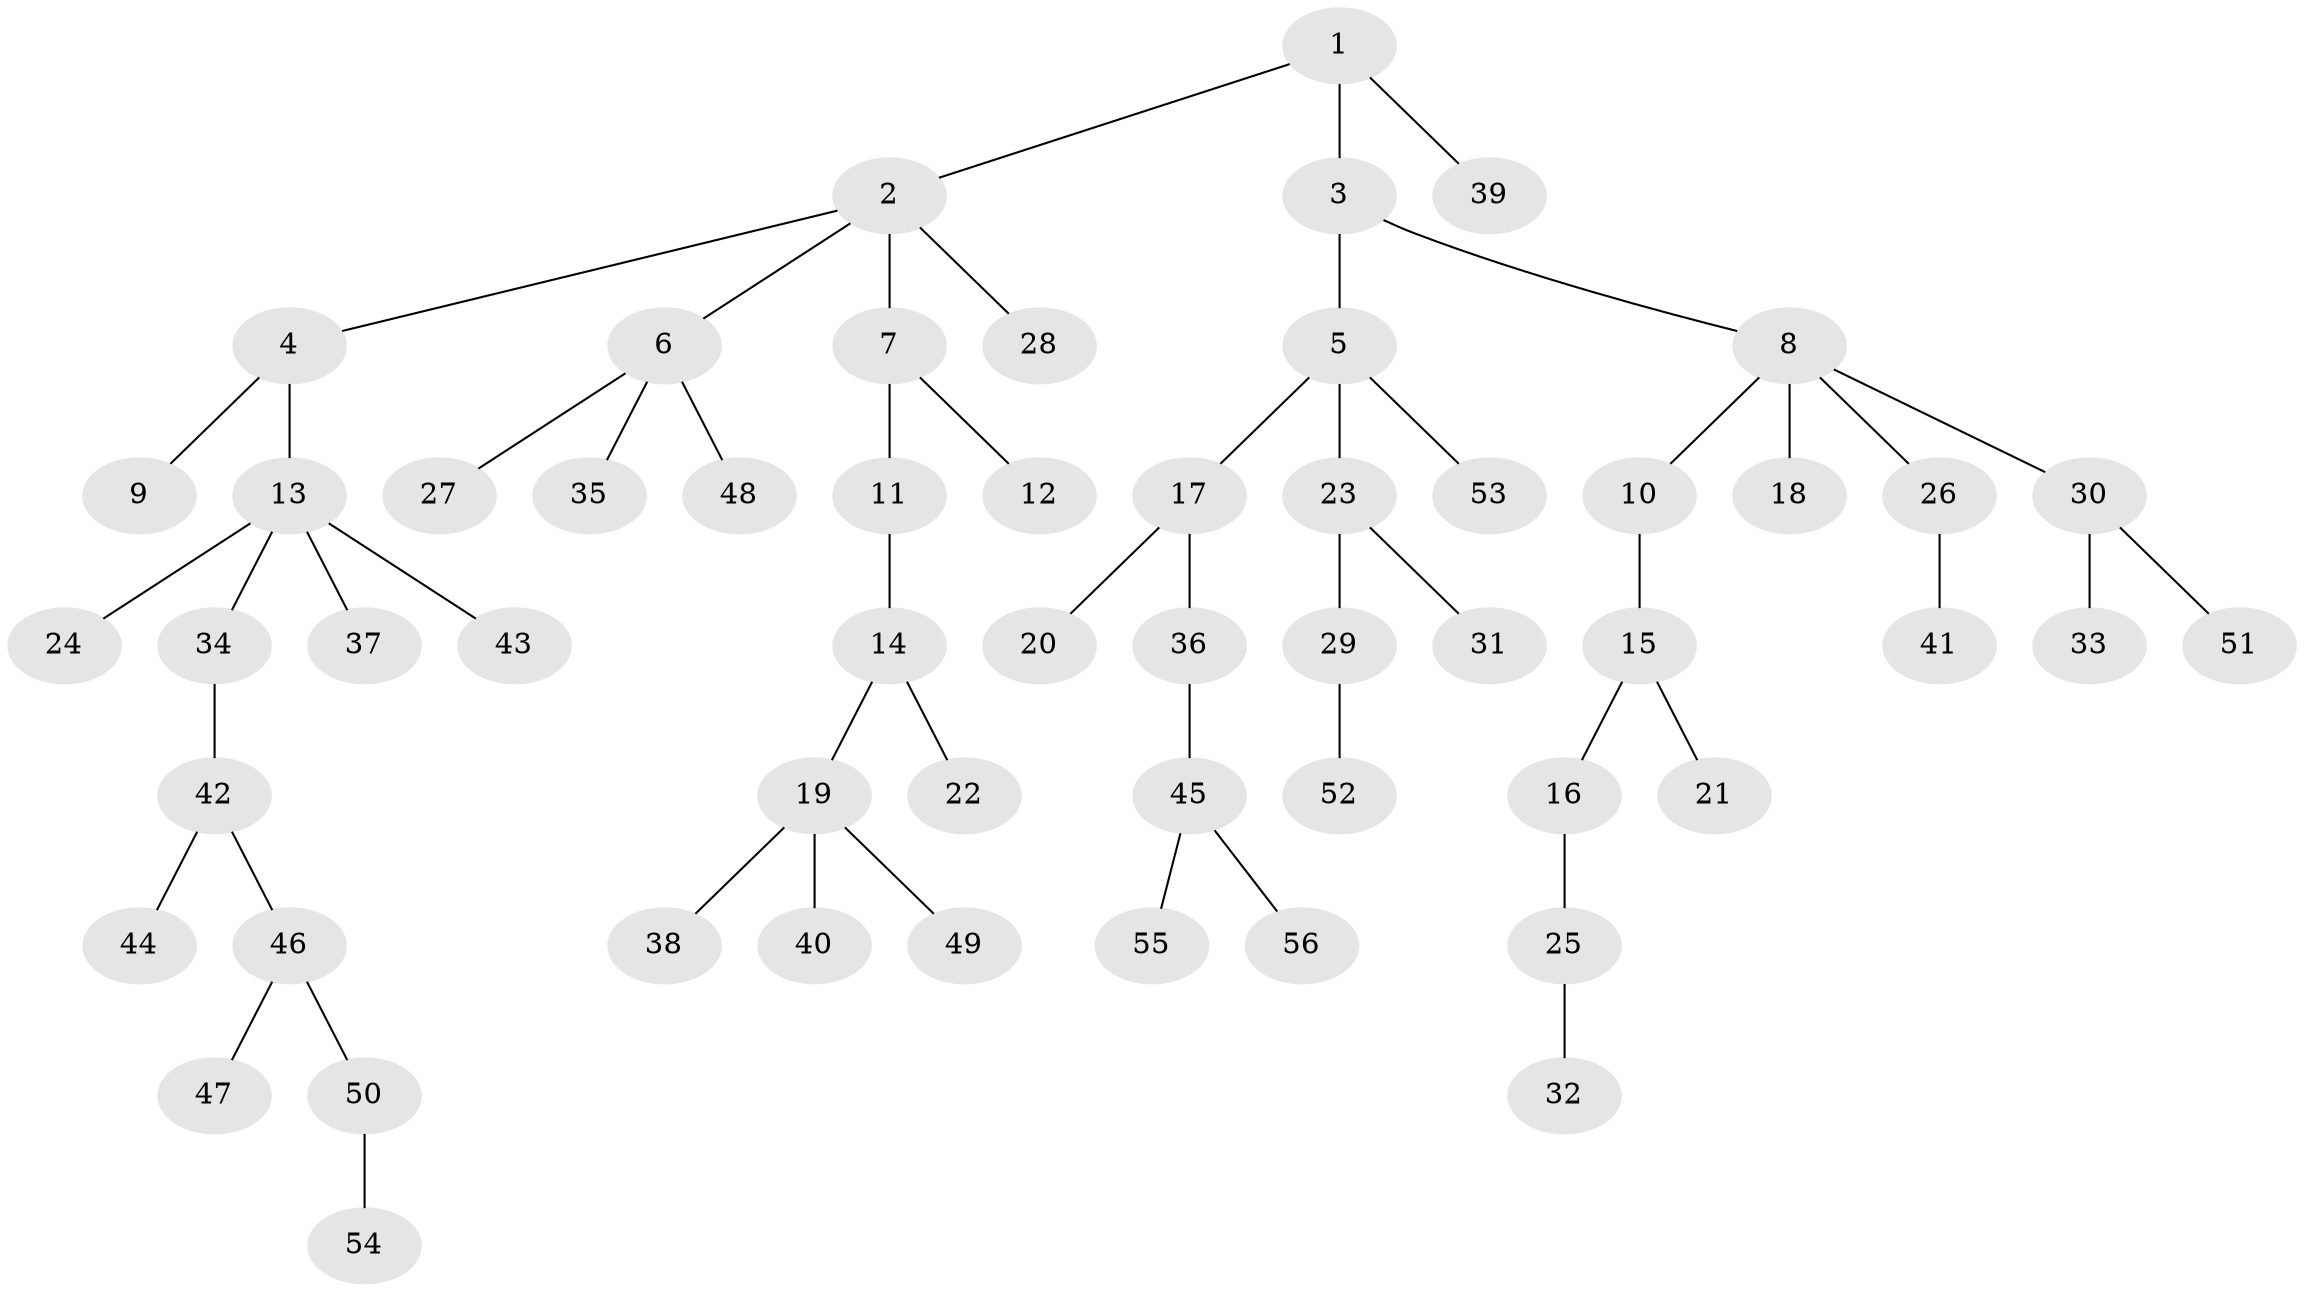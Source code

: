 // coarse degree distribution, {4: 0.05, 6: 0.025, 5: 0.05, 3: 0.15, 2: 0.175, 1: 0.55}
// Generated by graph-tools (version 1.1) at 2025/42/03/06/25 10:42:03]
// undirected, 56 vertices, 55 edges
graph export_dot {
graph [start="1"]
  node [color=gray90,style=filled];
  1;
  2;
  3;
  4;
  5;
  6;
  7;
  8;
  9;
  10;
  11;
  12;
  13;
  14;
  15;
  16;
  17;
  18;
  19;
  20;
  21;
  22;
  23;
  24;
  25;
  26;
  27;
  28;
  29;
  30;
  31;
  32;
  33;
  34;
  35;
  36;
  37;
  38;
  39;
  40;
  41;
  42;
  43;
  44;
  45;
  46;
  47;
  48;
  49;
  50;
  51;
  52;
  53;
  54;
  55;
  56;
  1 -- 2;
  1 -- 3;
  1 -- 39;
  2 -- 4;
  2 -- 6;
  2 -- 7;
  2 -- 28;
  3 -- 5;
  3 -- 8;
  4 -- 9;
  4 -- 13;
  5 -- 17;
  5 -- 23;
  5 -- 53;
  6 -- 27;
  6 -- 35;
  6 -- 48;
  7 -- 11;
  7 -- 12;
  8 -- 10;
  8 -- 18;
  8 -- 26;
  8 -- 30;
  10 -- 15;
  11 -- 14;
  13 -- 24;
  13 -- 34;
  13 -- 37;
  13 -- 43;
  14 -- 19;
  14 -- 22;
  15 -- 16;
  15 -- 21;
  16 -- 25;
  17 -- 20;
  17 -- 36;
  19 -- 38;
  19 -- 40;
  19 -- 49;
  23 -- 29;
  23 -- 31;
  25 -- 32;
  26 -- 41;
  29 -- 52;
  30 -- 33;
  30 -- 51;
  34 -- 42;
  36 -- 45;
  42 -- 44;
  42 -- 46;
  45 -- 55;
  45 -- 56;
  46 -- 47;
  46 -- 50;
  50 -- 54;
}
